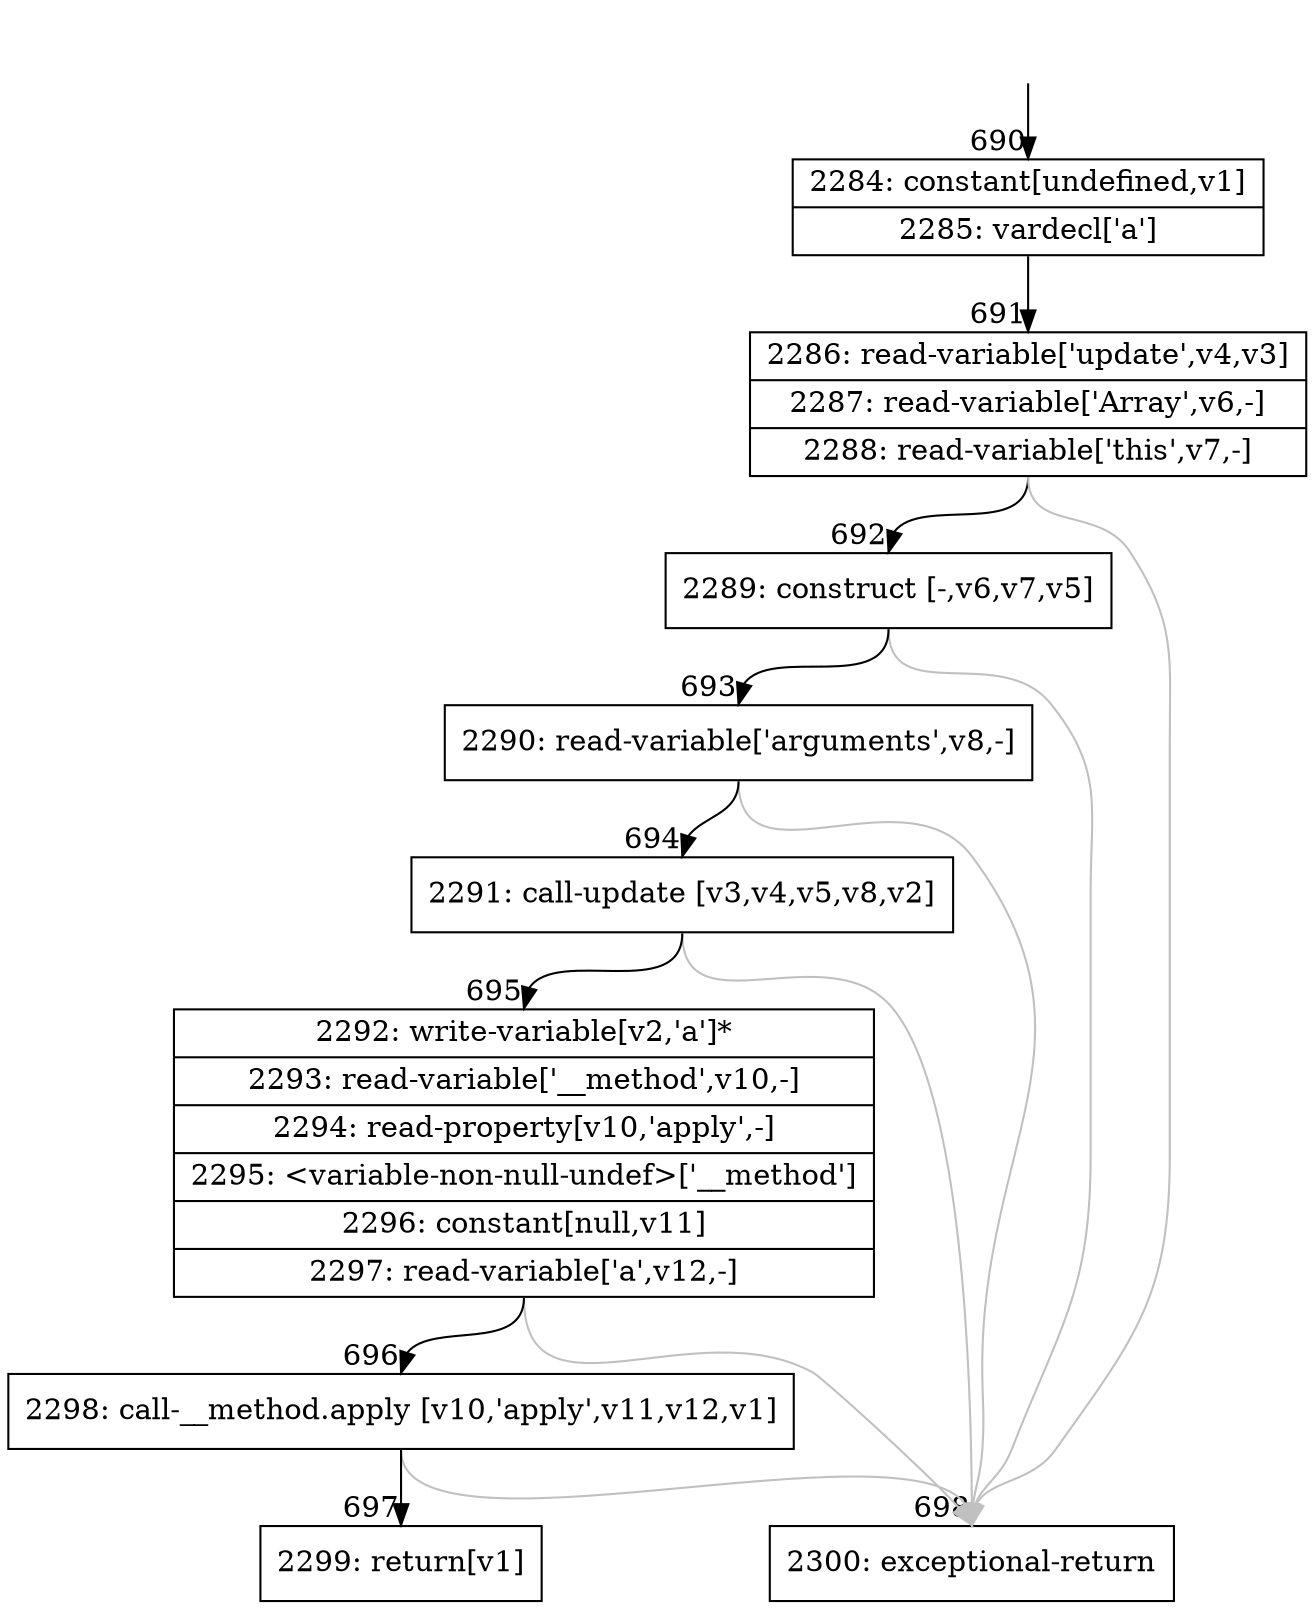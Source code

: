 digraph {
rankdir="TD"
BB_entry56[shape=none,label=""];
BB_entry56 -> BB690 [tailport=s, headport=n, headlabel="    690"]
BB690 [shape=record label="{2284: constant[undefined,v1]|2285: vardecl['a']}" ] 
BB690 -> BB691 [tailport=s, headport=n, headlabel="      691"]
BB691 [shape=record label="{2286: read-variable['update',v4,v3]|2287: read-variable['Array',v6,-]|2288: read-variable['this',v7,-]}" ] 
BB691 -> BB692 [tailport=s, headport=n, headlabel="      692"]
BB691 -> BB698 [tailport=s, headport=n, color=gray, headlabel="      698"]
BB692 [shape=record label="{2289: construct [-,v6,v7,v5]}" ] 
BB692 -> BB693 [tailport=s, headport=n, headlabel="      693"]
BB692 -> BB698 [tailport=s, headport=n, color=gray]
BB693 [shape=record label="{2290: read-variable['arguments',v8,-]}" ] 
BB693 -> BB694 [tailport=s, headport=n, headlabel="      694"]
BB693 -> BB698 [tailport=s, headport=n, color=gray]
BB694 [shape=record label="{2291: call-update [v3,v4,v5,v8,v2]}" ] 
BB694 -> BB695 [tailport=s, headport=n, headlabel="      695"]
BB694 -> BB698 [tailport=s, headport=n, color=gray]
BB695 [shape=record label="{2292: write-variable[v2,'a']*|2293: read-variable['__method',v10,-]|2294: read-property[v10,'apply',-]|2295: \<variable-non-null-undef\>['__method']|2296: constant[null,v11]|2297: read-variable['a',v12,-]}" ] 
BB695 -> BB696 [tailport=s, headport=n, headlabel="      696"]
BB695 -> BB698 [tailport=s, headport=n, color=gray]
BB696 [shape=record label="{2298: call-__method.apply [v10,'apply',v11,v12,v1]}" ] 
BB696 -> BB697 [tailport=s, headport=n, headlabel="      697"]
BB696 -> BB698 [tailport=s, headport=n, color=gray]
BB697 [shape=record label="{2299: return[v1]}" ] 
BB698 [shape=record label="{2300: exceptional-return}" ] 
//#$~ 456
}
